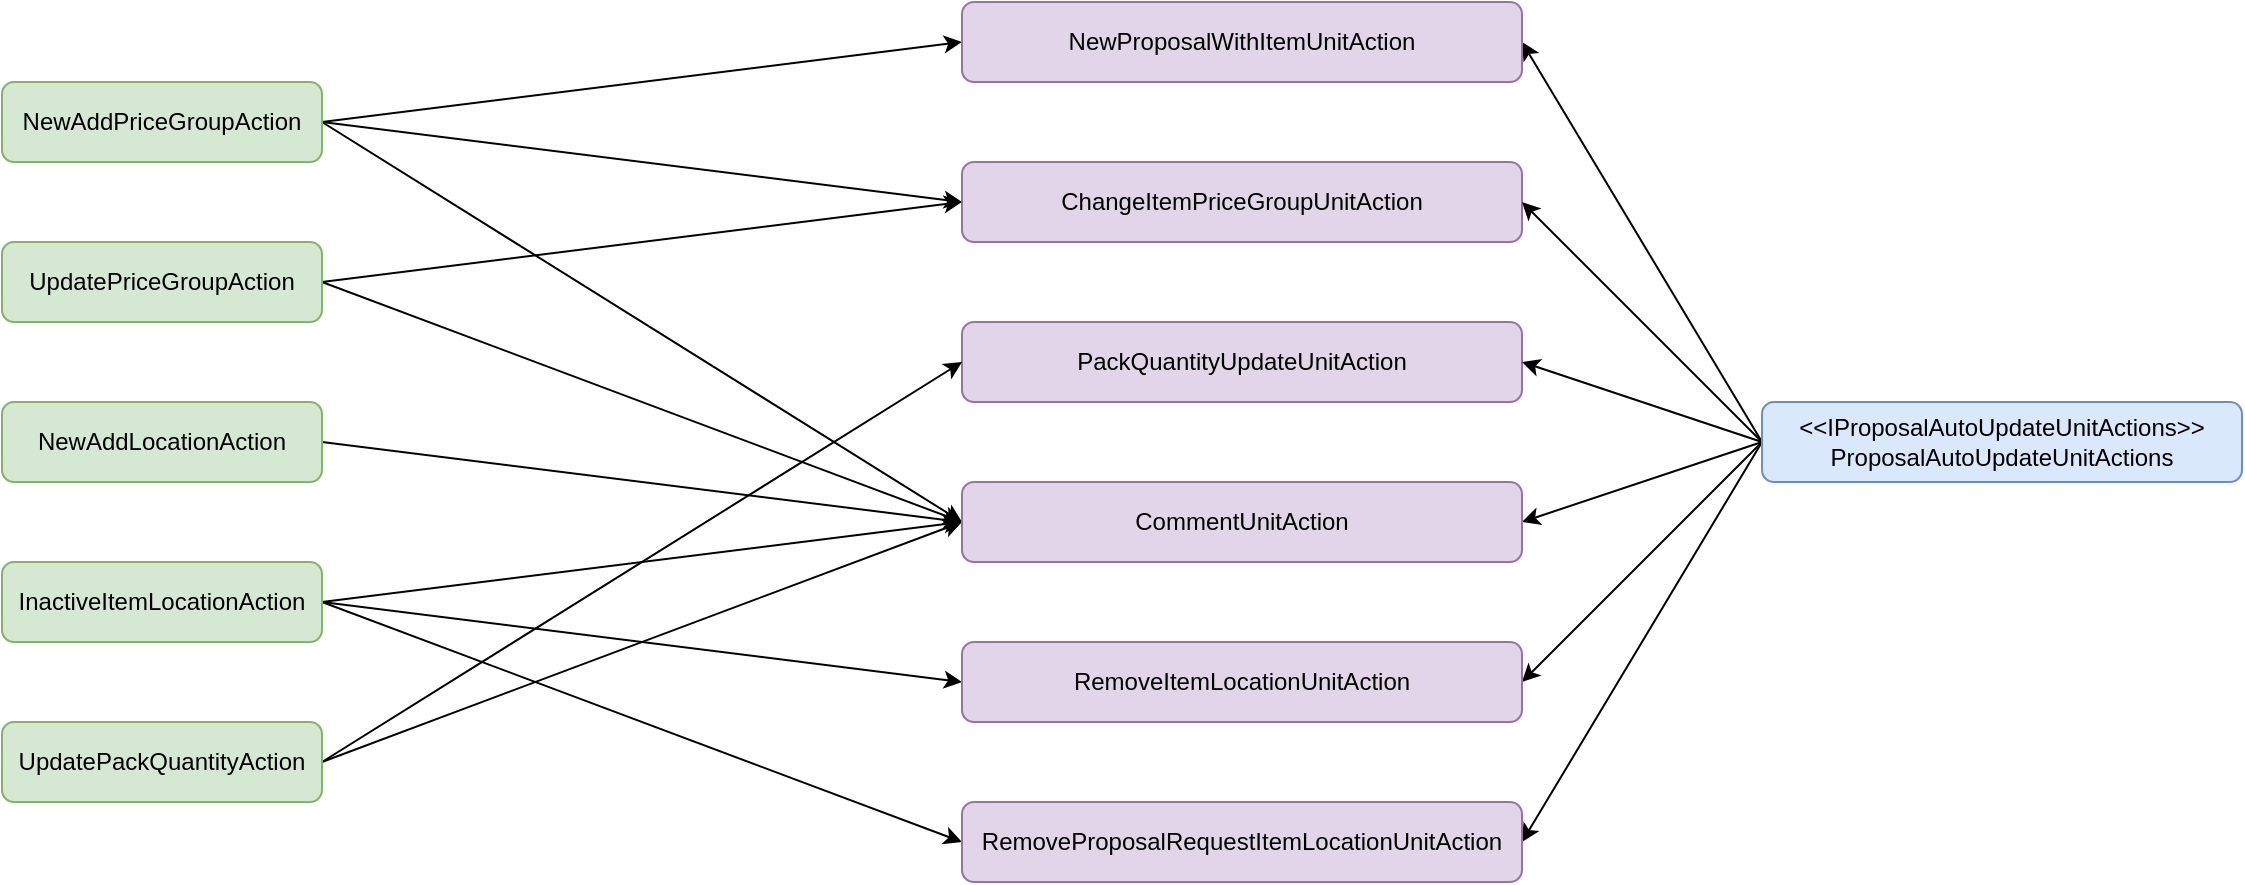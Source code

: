 <mxfile version="14.9.3" type="github">
  <diagram id="RLi_CHe4BHibLsND1oUs" name="Page-1">
    <mxGraphModel dx="1422" dy="882" grid="1" gridSize="10" guides="1" tooltips="1" connect="1" arrows="1" fold="1" page="1" pageScale="1" pageWidth="827" pageHeight="1169" math="0" shadow="0">
      <root>
        <mxCell id="0" />
        <mxCell id="1" parent="0" />
        <mxCell id="OH2wEWxn76ZFcBjz5NEC-9" style="edgeStyle=none;rounded=0;orthogonalLoop=1;jettySize=auto;html=1;entryX=0;entryY=0.5;entryDx=0;entryDy=0;startArrow=none;startFill=0;endArrow=classic;endFill=1;exitX=1;exitY=0.5;exitDx=0;exitDy=0;" parent="1" source="OH2wEWxn76ZFcBjz5NEC-1" target="OH2wEWxn76ZFcBjz5NEC-8" edge="1">
          <mxGeometry relative="1" as="geometry" />
        </mxCell>
        <mxCell id="OH2wEWxn76ZFcBjz5NEC-10" style="edgeStyle=none;rounded=0;orthogonalLoop=1;jettySize=auto;html=1;startArrow=none;startFill=0;endArrow=classic;endFill=1;exitX=1;exitY=0.5;exitDx=0;exitDy=0;entryX=0;entryY=0.5;entryDx=0;entryDy=0;" parent="1" source="OH2wEWxn76ZFcBjz5NEC-1" target="OH2wEWxn76ZFcBjz5NEC-2" edge="1">
          <mxGeometry relative="1" as="geometry" />
        </mxCell>
        <mxCell id="OH2wEWxn76ZFcBjz5NEC-21" style="edgeStyle=none;rounded=0;orthogonalLoop=1;jettySize=auto;html=1;entryX=0;entryY=0.5;entryDx=0;entryDy=0;startArrow=none;startFill=0;endArrow=classic;endFill=1;exitX=1;exitY=0.5;exitDx=0;exitDy=0;" parent="1" source="OH2wEWxn76ZFcBjz5NEC-1" target="OH2wEWxn76ZFcBjz5NEC-18" edge="1">
          <mxGeometry relative="1" as="geometry" />
        </mxCell>
        <mxCell id="OH2wEWxn76ZFcBjz5NEC-1" value="NewAddPriceGroupAction" style="rounded=1;whiteSpace=wrap;html=1;fillColor=#d5e8d4;strokeColor=#82b366;" parent="1" vertex="1">
          <mxGeometry x="80" y="80" width="160" height="40" as="geometry" />
        </mxCell>
        <mxCell id="OH2wEWxn76ZFcBjz5NEC-2" value="ChangeItemPriceGroupUnitAction" style="rounded=1;whiteSpace=wrap;html=1;fillColor=#e1d5e7;strokeColor=#9673a6;" parent="1" vertex="1">
          <mxGeometry x="560" y="120" width="280" height="40" as="geometry" />
        </mxCell>
        <mxCell id="OH2wEWxn76ZFcBjz5NEC-4" value="PackQuantityUpdateUnitAction" style="rounded=1;whiteSpace=wrap;html=1;fillColor=#e1d5e7;strokeColor=#9673a6;" parent="1" vertex="1">
          <mxGeometry x="560" y="200" width="280" height="40" as="geometry" />
        </mxCell>
        <mxCell id="OH2wEWxn76ZFcBjz5NEC-6" style="rounded=0;orthogonalLoop=1;jettySize=auto;html=1;entryX=1;entryY=0.5;entryDx=0;entryDy=0;exitX=0;exitY=0.5;exitDx=0;exitDy=0;startArrow=none;startFill=0;" parent="1" source="OH2wEWxn76ZFcBjz5NEC-5" target="OH2wEWxn76ZFcBjz5NEC-2" edge="1">
          <mxGeometry relative="1" as="geometry" />
        </mxCell>
        <mxCell id="OH2wEWxn76ZFcBjz5NEC-7" style="edgeStyle=none;rounded=0;orthogonalLoop=1;jettySize=auto;html=1;entryX=1;entryY=0.5;entryDx=0;entryDy=0;exitX=0;exitY=0.5;exitDx=0;exitDy=0;" parent="1" source="OH2wEWxn76ZFcBjz5NEC-5" target="OH2wEWxn76ZFcBjz5NEC-4" edge="1">
          <mxGeometry relative="1" as="geometry" />
        </mxCell>
        <mxCell id="OH2wEWxn76ZFcBjz5NEC-11" style="edgeStyle=none;rounded=0;orthogonalLoop=1;jettySize=auto;html=1;entryX=1;entryY=0.5;entryDx=0;entryDy=0;startArrow=none;startFill=0;endArrow=classic;endFill=1;exitX=0;exitY=0.5;exitDx=0;exitDy=0;" parent="1" source="OH2wEWxn76ZFcBjz5NEC-5" target="OH2wEWxn76ZFcBjz5NEC-8" edge="1">
          <mxGeometry relative="1" as="geometry" />
        </mxCell>
        <mxCell id="OH2wEWxn76ZFcBjz5NEC-19" style="edgeStyle=none;rounded=0;orthogonalLoop=1;jettySize=auto;html=1;entryX=1;entryY=0.5;entryDx=0;entryDy=0;startArrow=none;startFill=0;endArrow=classic;endFill=1;exitX=0;exitY=0.5;exitDx=0;exitDy=0;" parent="1" source="OH2wEWxn76ZFcBjz5NEC-5" target="OH2wEWxn76ZFcBjz5NEC-18" edge="1">
          <mxGeometry relative="1" as="geometry" />
        </mxCell>
        <mxCell id="OH2wEWxn76ZFcBjz5NEC-27" style="edgeStyle=none;rounded=0;orthogonalLoop=1;jettySize=auto;html=1;entryX=1;entryY=0.5;entryDx=0;entryDy=0;startArrow=none;startFill=0;endArrow=classic;endFill=1;exitX=0;exitY=0.5;exitDx=0;exitDy=0;" parent="1" source="OH2wEWxn76ZFcBjz5NEC-5" target="OH2wEWxn76ZFcBjz5NEC-25" edge="1">
          <mxGeometry relative="1" as="geometry" />
        </mxCell>
        <mxCell id="qOiEKvcbZ_uHqy3bc7zJ-2" style="rounded=0;orthogonalLoop=1;jettySize=auto;html=1;entryX=1;entryY=0.5;entryDx=0;entryDy=0;exitX=0;exitY=0.5;exitDx=0;exitDy=0;" edge="1" parent="1" source="OH2wEWxn76ZFcBjz5NEC-5" target="qOiEKvcbZ_uHqy3bc7zJ-1">
          <mxGeometry relative="1" as="geometry" />
        </mxCell>
        <mxCell id="OH2wEWxn76ZFcBjz5NEC-5" value="&amp;lt;&amp;lt;IProposalAutoUpdateUnitActions&amp;gt;&amp;gt;&lt;br&gt;ProposalAutoUpdateUnitActions" style="rounded=1;whiteSpace=wrap;html=1;fillColor=#dae8fc;strokeColor=#6c8ebf;" parent="1" vertex="1">
          <mxGeometry x="960" y="240" width="240" height="40" as="geometry" />
        </mxCell>
        <mxCell id="OH2wEWxn76ZFcBjz5NEC-8" value="NewProposalWithItemUnitAction" style="rounded=1;whiteSpace=wrap;html=1;fillColor=#e1d5e7;strokeColor=#9673a6;" parent="1" vertex="1">
          <mxGeometry x="560" y="40" width="280" height="40" as="geometry" />
        </mxCell>
        <mxCell id="OH2wEWxn76ZFcBjz5NEC-17" style="edgeStyle=none;rounded=0;orthogonalLoop=1;jettySize=auto;html=1;entryX=0;entryY=0.5;entryDx=0;entryDy=0;startArrow=none;startFill=0;endArrow=classic;endFill=1;exitX=1;exitY=0.5;exitDx=0;exitDy=0;" parent="1" source="OH2wEWxn76ZFcBjz5NEC-13" target="OH2wEWxn76ZFcBjz5NEC-2" edge="1">
          <mxGeometry relative="1" as="geometry" />
        </mxCell>
        <mxCell id="OH2wEWxn76ZFcBjz5NEC-22" style="edgeStyle=none;rounded=0;orthogonalLoop=1;jettySize=auto;html=1;entryX=0;entryY=0.5;entryDx=0;entryDy=0;startArrow=none;startFill=0;endArrow=classic;endFill=1;exitX=1;exitY=0.5;exitDx=0;exitDy=0;" parent="1" source="OH2wEWxn76ZFcBjz5NEC-13" target="OH2wEWxn76ZFcBjz5NEC-18" edge="1">
          <mxGeometry relative="1" as="geometry" />
        </mxCell>
        <mxCell id="OH2wEWxn76ZFcBjz5NEC-13" value="UpdatePriceGroupAction" style="rounded=1;whiteSpace=wrap;html=1;fillColor=#d5e8d4;strokeColor=#82b366;" parent="1" vertex="1">
          <mxGeometry x="80" y="160" width="160" height="40" as="geometry" />
        </mxCell>
        <mxCell id="OH2wEWxn76ZFcBjz5NEC-23" style="edgeStyle=none;rounded=0;orthogonalLoop=1;jettySize=auto;html=1;entryX=0;entryY=0.5;entryDx=0;entryDy=0;startArrow=none;startFill=0;endArrow=classic;endFill=1;exitX=1;exitY=0.5;exitDx=0;exitDy=0;" parent="1" source="OH2wEWxn76ZFcBjz5NEC-14" target="OH2wEWxn76ZFcBjz5NEC-18" edge="1">
          <mxGeometry relative="1" as="geometry" />
        </mxCell>
        <mxCell id="OH2wEWxn76ZFcBjz5NEC-28" style="edgeStyle=none;rounded=0;orthogonalLoop=1;jettySize=auto;html=1;entryX=0;entryY=0.5;entryDx=0;entryDy=0;startArrow=none;startFill=0;endArrow=classic;endFill=1;exitX=1;exitY=0.5;exitDx=0;exitDy=0;" parent="1" source="OH2wEWxn76ZFcBjz5NEC-14" target="OH2wEWxn76ZFcBjz5NEC-4" edge="1">
          <mxGeometry relative="1" as="geometry" />
        </mxCell>
        <mxCell id="OH2wEWxn76ZFcBjz5NEC-14" value="UpdatePackQuantityAction" style="rounded=1;whiteSpace=wrap;html=1;fillColor=#d5e8d4;strokeColor=#82b366;" parent="1" vertex="1">
          <mxGeometry x="80" y="400" width="160" height="40" as="geometry" />
        </mxCell>
        <mxCell id="OH2wEWxn76ZFcBjz5NEC-20" style="edgeStyle=none;rounded=0;orthogonalLoop=1;jettySize=auto;html=1;entryX=0;entryY=0.5;entryDx=0;entryDy=0;startArrow=none;startFill=0;endArrow=classic;endFill=1;exitX=1;exitY=0.5;exitDx=0;exitDy=0;" parent="1" source="OH2wEWxn76ZFcBjz5NEC-15" target="OH2wEWxn76ZFcBjz5NEC-18" edge="1">
          <mxGeometry relative="1" as="geometry" />
        </mxCell>
        <mxCell id="OH2wEWxn76ZFcBjz5NEC-15" value="NewAddLocationAction" style="rounded=1;whiteSpace=wrap;html=1;fillColor=#d5e8d4;strokeColor=#82b366;" parent="1" vertex="1">
          <mxGeometry x="80" y="240" width="160" height="40" as="geometry" />
        </mxCell>
        <mxCell id="OH2wEWxn76ZFcBjz5NEC-24" style="edgeStyle=none;rounded=0;orthogonalLoop=1;jettySize=auto;html=1;entryX=0;entryY=0.5;entryDx=0;entryDy=0;startArrow=none;startFill=0;endArrow=classic;endFill=1;exitX=1;exitY=0.5;exitDx=0;exitDy=0;" parent="1" source="OH2wEWxn76ZFcBjz5NEC-16" target="OH2wEWxn76ZFcBjz5NEC-18" edge="1">
          <mxGeometry relative="1" as="geometry" />
        </mxCell>
        <mxCell id="OH2wEWxn76ZFcBjz5NEC-26" style="edgeStyle=none;rounded=0;orthogonalLoop=1;jettySize=auto;html=1;entryX=0;entryY=0.5;entryDx=0;entryDy=0;startArrow=none;startFill=0;endArrow=classic;endFill=1;exitX=1;exitY=0.5;exitDx=0;exitDy=0;" parent="1" source="OH2wEWxn76ZFcBjz5NEC-16" target="OH2wEWxn76ZFcBjz5NEC-25" edge="1">
          <mxGeometry relative="1" as="geometry" />
        </mxCell>
        <mxCell id="qOiEKvcbZ_uHqy3bc7zJ-3" style="edgeStyle=none;rounded=0;orthogonalLoop=1;jettySize=auto;html=1;entryX=0;entryY=0.5;entryDx=0;entryDy=0;exitX=1;exitY=0.5;exitDx=0;exitDy=0;exitPerimeter=0;" edge="1" parent="1" source="OH2wEWxn76ZFcBjz5NEC-16" target="qOiEKvcbZ_uHqy3bc7zJ-1">
          <mxGeometry relative="1" as="geometry" />
        </mxCell>
        <mxCell id="OH2wEWxn76ZFcBjz5NEC-16" value="InactiveItemLocationAction" style="rounded=1;whiteSpace=wrap;html=1;fillColor=#d5e8d4;strokeColor=#82b366;" parent="1" vertex="1">
          <mxGeometry x="80" y="320" width="160" height="40" as="geometry" />
        </mxCell>
        <mxCell id="OH2wEWxn76ZFcBjz5NEC-18" value="CommentUnitAction" style="rounded=1;whiteSpace=wrap;html=1;fillColor=#e1d5e7;strokeColor=#9673a6;" parent="1" vertex="1">
          <mxGeometry x="560" y="280" width="280" height="40" as="geometry" />
        </mxCell>
        <mxCell id="OH2wEWxn76ZFcBjz5NEC-25" value="RemoveItemLocationUnitAction" style="rounded=1;whiteSpace=wrap;html=1;fillColor=#e1d5e7;strokeColor=#9673a6;" parent="1" vertex="1">
          <mxGeometry x="560" y="360" width="280" height="40" as="geometry" />
        </mxCell>
        <mxCell id="qOiEKvcbZ_uHqy3bc7zJ-1" value="RemoveProposalRequestItemLocationUnitAction" style="rounded=1;whiteSpace=wrap;html=1;fillColor=#e1d5e7;strokeColor=#9673a6;" vertex="1" parent="1">
          <mxGeometry x="560" y="440" width="280" height="40" as="geometry" />
        </mxCell>
      </root>
    </mxGraphModel>
  </diagram>
</mxfile>
